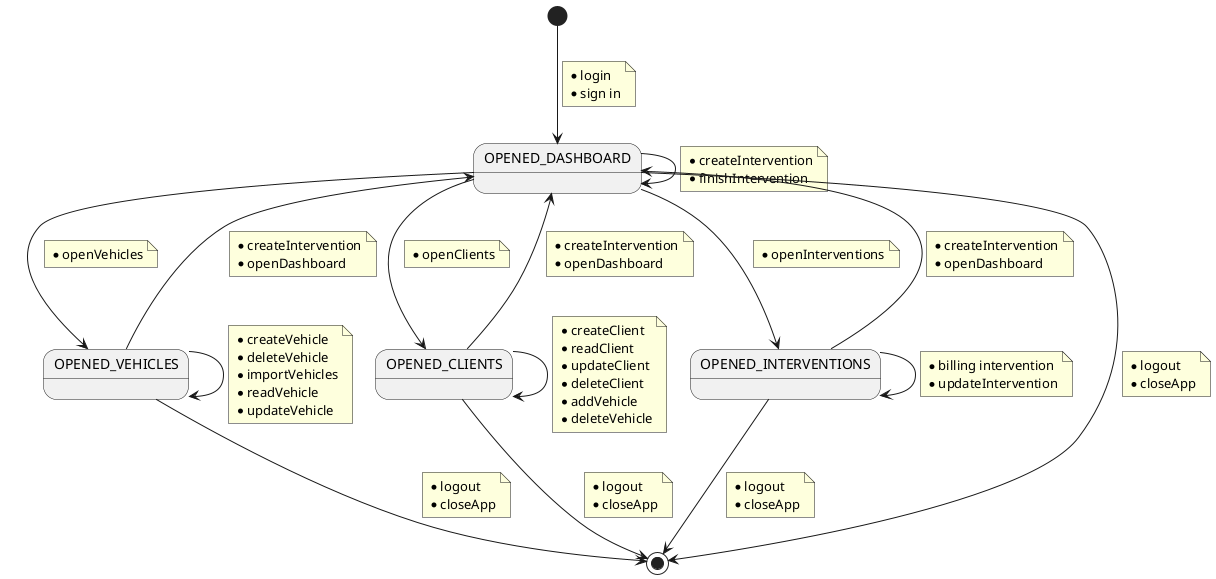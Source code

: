 @startuml
[*] --> OPENED_DASHBOARD
 note on link
    * login
    * sign in
 end note
OPENED_DASHBOARD --> OPENED_VEHICLES
    note on link
        * openVehicles
    end note
OPENED_DASHBOARD --> OPENED_DASHBOARD
    note on link
        * createIntervention
        * finishIntervention
    end note

OPENED_VEHICLES --> OPENED_VEHICLES
    note on link
        * createVehicle
        * deleteVehicle
        * importVehicles
        * readVehicle
        * updateVehicle
    end note
OPENED_VEHICLES --> OPENED_DASHBOARD
    note on link
    * createIntervention
    * openDashboard
    end note


OPENED_DASHBOARD --> OPENED_CLIENTS
    note on link
        * openClients
    end note
OPENED_CLIENTS --> OPENED_CLIENTS
    note on link
    * createClient
    * readClient
    * updateClient
    * deleteClient
    * addVehicle
    * deleteVehicle
    end note
OPENED_CLIENTS --> OPENED_DASHBOARD
    note on link
    * createIntervention
    * openDashboard
    end note


OPENED_DASHBOARD --> OPENED_INTERVENTIONS
    note on link
        * openInterventions
    end note
OPENED_INTERVENTIONS --> OPENED_INTERVENTIONS
    note on link
        * billing intervention
        * updateIntervention
    end note
OPENED_INTERVENTIONS --> OPENED_DASHBOARD
    note on link
    * createIntervention
    * openDashboard
    end note

OPENED_DASHBOARD --> [*]
    note on link
    * logout
    * closeApp
    end note
OPENED_VEHICLES --> [*]
    note on link
    * logout
    * closeApp
    end note
OPENED_CLIENTS --> [*]
    note on link
    * logout
    * closeApp
    end note
OPENED_INTERVENTIONS --> [*]
    note on link
    * logout
    * closeApp
    end note
@enduml